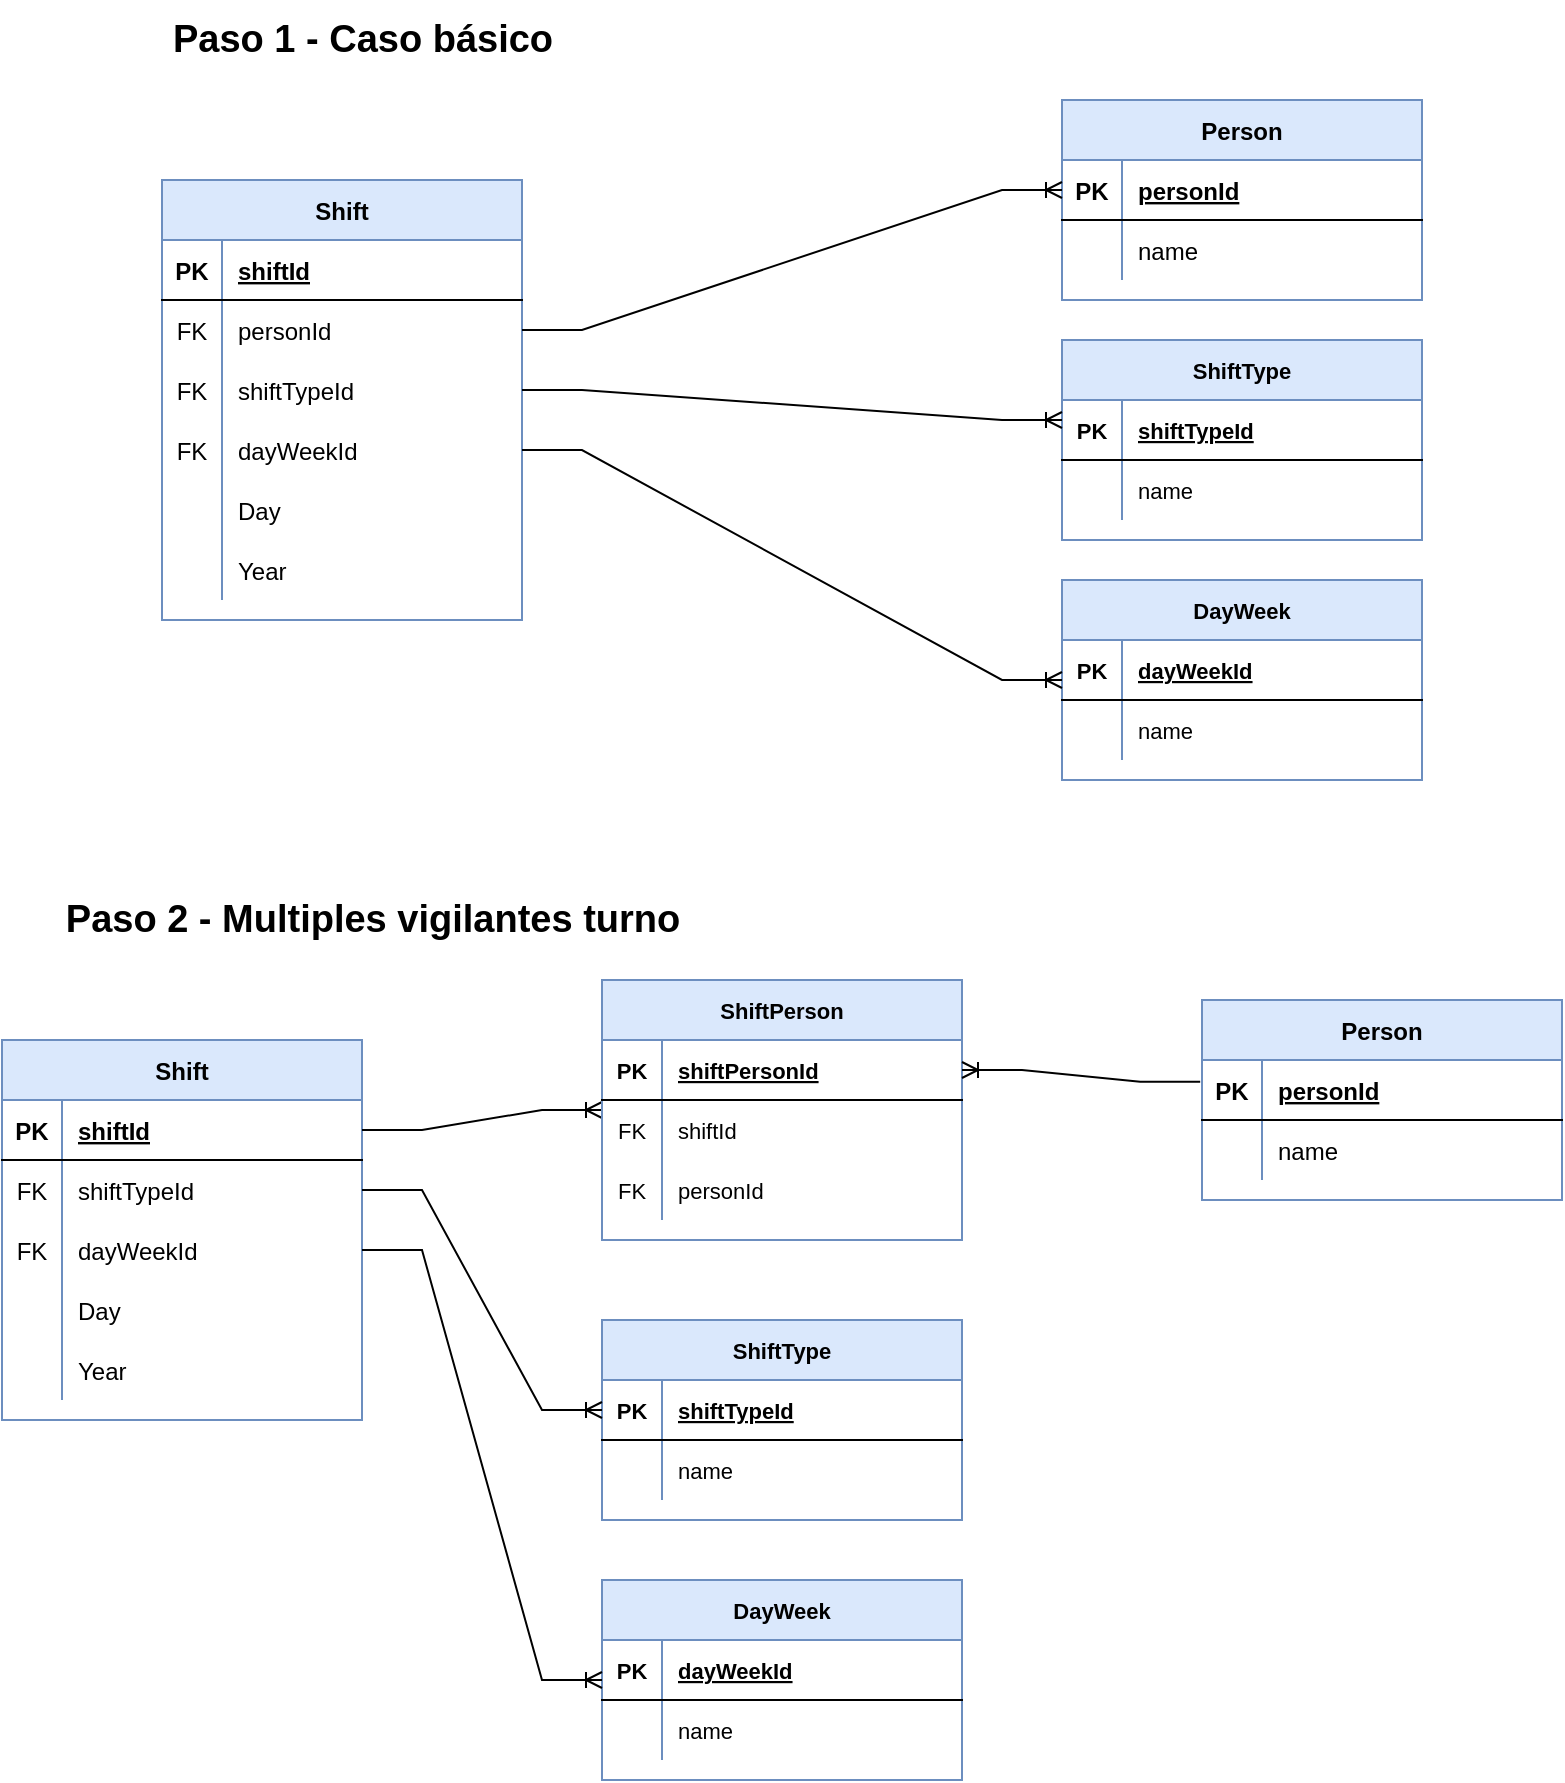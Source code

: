 <mxfile version="20.5.1" type="github">
  <diagram id="KJNnaU7EBGZ6ns3r611O" name="Página-1">
    <mxGraphModel dx="1422" dy="796" grid="1" gridSize="10" guides="1" tooltips="1" connect="1" arrows="1" fold="1" page="1" pageScale="1" pageWidth="827" pageHeight="1169" math="0" shadow="0">
      <root>
        <mxCell id="0" />
        <mxCell id="1" parent="0" />
        <mxCell id="e9mbfn2VbpA0fJl8xI5n-1" value="Person" style="shape=table;startSize=30;container=1;collapsible=1;childLayout=tableLayout;fixedRows=1;rowLines=0;fontStyle=1;align=center;resizeLast=1;fillColor=#dae8fc;strokeColor=#6c8ebf;" vertex="1" parent="1">
          <mxGeometry x="550" y="60" width="180" height="100" as="geometry" />
        </mxCell>
        <mxCell id="e9mbfn2VbpA0fJl8xI5n-2" value="" style="shape=tableRow;horizontal=0;startSize=0;swimlaneHead=0;swimlaneBody=0;fillColor=none;collapsible=0;dropTarget=0;points=[[0,0.5],[1,0.5]];portConstraint=eastwest;top=0;left=0;right=0;bottom=1;" vertex="1" parent="e9mbfn2VbpA0fJl8xI5n-1">
          <mxGeometry y="30" width="180" height="30" as="geometry" />
        </mxCell>
        <mxCell id="e9mbfn2VbpA0fJl8xI5n-3" value="PK" style="shape=partialRectangle;connectable=0;fillColor=none;top=0;left=0;bottom=0;right=0;fontStyle=1;overflow=hidden;" vertex="1" parent="e9mbfn2VbpA0fJl8xI5n-2">
          <mxGeometry width="30" height="30" as="geometry">
            <mxRectangle width="30" height="30" as="alternateBounds" />
          </mxGeometry>
        </mxCell>
        <mxCell id="e9mbfn2VbpA0fJl8xI5n-4" value="personId" style="shape=partialRectangle;connectable=0;fillColor=none;top=0;left=0;bottom=0;right=0;align=left;spacingLeft=6;fontStyle=5;overflow=hidden;" vertex="1" parent="e9mbfn2VbpA0fJl8xI5n-2">
          <mxGeometry x="30" width="150" height="30" as="geometry">
            <mxRectangle width="150" height="30" as="alternateBounds" />
          </mxGeometry>
        </mxCell>
        <mxCell id="e9mbfn2VbpA0fJl8xI5n-5" value="" style="shape=tableRow;horizontal=0;startSize=0;swimlaneHead=0;swimlaneBody=0;fillColor=none;collapsible=0;dropTarget=0;points=[[0,0.5],[1,0.5]];portConstraint=eastwest;top=0;left=0;right=0;bottom=0;" vertex="1" parent="e9mbfn2VbpA0fJl8xI5n-1">
          <mxGeometry y="60" width="180" height="30" as="geometry" />
        </mxCell>
        <mxCell id="e9mbfn2VbpA0fJl8xI5n-6" value="" style="shape=partialRectangle;connectable=0;fillColor=none;top=0;left=0;bottom=0;right=0;editable=1;overflow=hidden;" vertex="1" parent="e9mbfn2VbpA0fJl8xI5n-5">
          <mxGeometry width="30" height="30" as="geometry">
            <mxRectangle width="30" height="30" as="alternateBounds" />
          </mxGeometry>
        </mxCell>
        <mxCell id="e9mbfn2VbpA0fJl8xI5n-7" value="name" style="shape=partialRectangle;connectable=0;fillColor=none;top=0;left=0;bottom=0;right=0;align=left;spacingLeft=6;overflow=hidden;" vertex="1" parent="e9mbfn2VbpA0fJl8xI5n-5">
          <mxGeometry x="30" width="150" height="30" as="geometry">
            <mxRectangle width="150" height="30" as="alternateBounds" />
          </mxGeometry>
        </mxCell>
        <mxCell id="e9mbfn2VbpA0fJl8xI5n-14" value="Shift" style="shape=table;startSize=30;container=1;collapsible=1;childLayout=tableLayout;fixedRows=1;rowLines=0;fontStyle=1;align=center;resizeLast=1;fillColor=#dae8fc;strokeColor=#6c8ebf;" vertex="1" parent="1">
          <mxGeometry x="100" y="100" width="180" height="220" as="geometry" />
        </mxCell>
        <mxCell id="e9mbfn2VbpA0fJl8xI5n-15" value="" style="shape=tableRow;horizontal=0;startSize=0;swimlaneHead=0;swimlaneBody=0;fillColor=none;collapsible=0;dropTarget=0;points=[[0,0.5],[1,0.5]];portConstraint=eastwest;top=0;left=0;right=0;bottom=1;" vertex="1" parent="e9mbfn2VbpA0fJl8xI5n-14">
          <mxGeometry y="30" width="180" height="30" as="geometry" />
        </mxCell>
        <mxCell id="e9mbfn2VbpA0fJl8xI5n-16" value="PK" style="shape=partialRectangle;connectable=0;fillColor=none;top=0;left=0;bottom=0;right=0;fontStyle=1;overflow=hidden;" vertex="1" parent="e9mbfn2VbpA0fJl8xI5n-15">
          <mxGeometry width="30" height="30" as="geometry">
            <mxRectangle width="30" height="30" as="alternateBounds" />
          </mxGeometry>
        </mxCell>
        <mxCell id="e9mbfn2VbpA0fJl8xI5n-17" value="shiftId" style="shape=partialRectangle;connectable=0;fillColor=none;top=0;left=0;bottom=0;right=0;align=left;spacingLeft=6;fontStyle=5;overflow=hidden;" vertex="1" parent="e9mbfn2VbpA0fJl8xI5n-15">
          <mxGeometry x="30" width="150" height="30" as="geometry">
            <mxRectangle width="150" height="30" as="alternateBounds" />
          </mxGeometry>
        </mxCell>
        <mxCell id="e9mbfn2VbpA0fJl8xI5n-18" value="" style="shape=tableRow;horizontal=0;startSize=0;swimlaneHead=0;swimlaneBody=0;fillColor=none;collapsible=0;dropTarget=0;points=[[0,0.5],[1,0.5]];portConstraint=eastwest;top=0;left=0;right=0;bottom=0;" vertex="1" parent="e9mbfn2VbpA0fJl8xI5n-14">
          <mxGeometry y="60" width="180" height="30" as="geometry" />
        </mxCell>
        <mxCell id="e9mbfn2VbpA0fJl8xI5n-19" value="FK" style="shape=partialRectangle;connectable=0;fillColor=none;top=0;left=0;bottom=0;right=0;editable=1;overflow=hidden;" vertex="1" parent="e9mbfn2VbpA0fJl8xI5n-18">
          <mxGeometry width="30" height="30" as="geometry">
            <mxRectangle width="30" height="30" as="alternateBounds" />
          </mxGeometry>
        </mxCell>
        <mxCell id="e9mbfn2VbpA0fJl8xI5n-20" value="personId" style="shape=partialRectangle;connectable=0;fillColor=none;top=0;left=0;bottom=0;right=0;align=left;spacingLeft=6;overflow=hidden;" vertex="1" parent="e9mbfn2VbpA0fJl8xI5n-18">
          <mxGeometry x="30" width="150" height="30" as="geometry">
            <mxRectangle width="150" height="30" as="alternateBounds" />
          </mxGeometry>
        </mxCell>
        <mxCell id="e9mbfn2VbpA0fJl8xI5n-21" value="" style="shape=tableRow;horizontal=0;startSize=0;swimlaneHead=0;swimlaneBody=0;fillColor=none;collapsible=0;dropTarget=0;points=[[0,0.5],[1,0.5]];portConstraint=eastwest;top=0;left=0;right=0;bottom=0;" vertex="1" parent="e9mbfn2VbpA0fJl8xI5n-14">
          <mxGeometry y="90" width="180" height="30" as="geometry" />
        </mxCell>
        <mxCell id="e9mbfn2VbpA0fJl8xI5n-22" value="FK" style="shape=partialRectangle;connectable=0;fillColor=none;top=0;left=0;bottom=0;right=0;editable=1;overflow=hidden;" vertex="1" parent="e9mbfn2VbpA0fJl8xI5n-21">
          <mxGeometry width="30" height="30" as="geometry">
            <mxRectangle width="30" height="30" as="alternateBounds" />
          </mxGeometry>
        </mxCell>
        <mxCell id="e9mbfn2VbpA0fJl8xI5n-23" value="shiftTypeId" style="shape=partialRectangle;connectable=0;fillColor=none;top=0;left=0;bottom=0;right=0;align=left;spacingLeft=6;overflow=hidden;" vertex="1" parent="e9mbfn2VbpA0fJl8xI5n-21">
          <mxGeometry x="30" width="150" height="30" as="geometry">
            <mxRectangle width="150" height="30" as="alternateBounds" />
          </mxGeometry>
        </mxCell>
        <mxCell id="e9mbfn2VbpA0fJl8xI5n-24" value="" style="shape=tableRow;horizontal=0;startSize=0;swimlaneHead=0;swimlaneBody=0;fillColor=none;collapsible=0;dropTarget=0;points=[[0,0.5],[1,0.5]];portConstraint=eastwest;top=0;left=0;right=0;bottom=0;" vertex="1" parent="e9mbfn2VbpA0fJl8xI5n-14">
          <mxGeometry y="120" width="180" height="30" as="geometry" />
        </mxCell>
        <mxCell id="e9mbfn2VbpA0fJl8xI5n-25" value="FK" style="shape=partialRectangle;connectable=0;fillColor=none;top=0;left=0;bottom=0;right=0;editable=1;overflow=hidden;" vertex="1" parent="e9mbfn2VbpA0fJl8xI5n-24">
          <mxGeometry width="30" height="30" as="geometry">
            <mxRectangle width="30" height="30" as="alternateBounds" />
          </mxGeometry>
        </mxCell>
        <mxCell id="e9mbfn2VbpA0fJl8xI5n-26" value="dayWeekId" style="shape=partialRectangle;connectable=0;fillColor=none;top=0;left=0;bottom=0;right=0;align=left;spacingLeft=6;overflow=hidden;" vertex="1" parent="e9mbfn2VbpA0fJl8xI5n-24">
          <mxGeometry x="30" width="150" height="30" as="geometry">
            <mxRectangle width="150" height="30" as="alternateBounds" />
          </mxGeometry>
        </mxCell>
        <mxCell id="e9mbfn2VbpA0fJl8xI5n-30" value="" style="shape=tableRow;horizontal=0;startSize=0;swimlaneHead=0;swimlaneBody=0;fillColor=none;collapsible=0;dropTarget=0;points=[[0,0.5],[1,0.5]];portConstraint=eastwest;top=0;left=0;right=0;bottom=0;" vertex="1" parent="e9mbfn2VbpA0fJl8xI5n-14">
          <mxGeometry y="150" width="180" height="30" as="geometry" />
        </mxCell>
        <mxCell id="e9mbfn2VbpA0fJl8xI5n-31" value="" style="shape=partialRectangle;connectable=0;fillColor=none;top=0;left=0;bottom=0;right=0;editable=1;overflow=hidden;" vertex="1" parent="e9mbfn2VbpA0fJl8xI5n-30">
          <mxGeometry width="30" height="30" as="geometry">
            <mxRectangle width="30" height="30" as="alternateBounds" />
          </mxGeometry>
        </mxCell>
        <mxCell id="e9mbfn2VbpA0fJl8xI5n-32" value="Day" style="shape=partialRectangle;connectable=0;fillColor=none;top=0;left=0;bottom=0;right=0;align=left;spacingLeft=6;overflow=hidden;" vertex="1" parent="e9mbfn2VbpA0fJl8xI5n-30">
          <mxGeometry x="30" width="150" height="30" as="geometry">
            <mxRectangle width="150" height="30" as="alternateBounds" />
          </mxGeometry>
        </mxCell>
        <mxCell id="e9mbfn2VbpA0fJl8xI5n-27" value="" style="shape=tableRow;horizontal=0;startSize=0;swimlaneHead=0;swimlaneBody=0;fillColor=none;collapsible=0;dropTarget=0;points=[[0,0.5],[1,0.5]];portConstraint=eastwest;top=0;left=0;right=0;bottom=0;" vertex="1" parent="e9mbfn2VbpA0fJl8xI5n-14">
          <mxGeometry y="180" width="180" height="30" as="geometry" />
        </mxCell>
        <mxCell id="e9mbfn2VbpA0fJl8xI5n-28" value="" style="shape=partialRectangle;connectable=0;fillColor=none;top=0;left=0;bottom=0;right=0;editable=1;overflow=hidden;" vertex="1" parent="e9mbfn2VbpA0fJl8xI5n-27">
          <mxGeometry width="30" height="30" as="geometry">
            <mxRectangle width="30" height="30" as="alternateBounds" />
          </mxGeometry>
        </mxCell>
        <mxCell id="e9mbfn2VbpA0fJl8xI5n-29" value="Year" style="shape=partialRectangle;connectable=0;fillColor=none;top=0;left=0;bottom=0;right=0;align=left;spacingLeft=6;overflow=hidden;" vertex="1" parent="e9mbfn2VbpA0fJl8xI5n-27">
          <mxGeometry x="30" width="150" height="30" as="geometry">
            <mxRectangle width="150" height="30" as="alternateBounds" />
          </mxGeometry>
        </mxCell>
        <mxCell id="e9mbfn2VbpA0fJl8xI5n-33" value="" style="edgeStyle=entityRelationEdgeStyle;fontSize=12;html=1;endArrow=ERoneToMany;rounded=0;" edge="1" parent="1" source="e9mbfn2VbpA0fJl8xI5n-18" target="e9mbfn2VbpA0fJl8xI5n-2">
          <mxGeometry width="100" height="100" relative="1" as="geometry">
            <mxPoint x="450" y="160" as="sourcePoint" />
            <mxPoint x="460" y="540" as="targetPoint" />
          </mxGeometry>
        </mxCell>
        <mxCell id="e9mbfn2VbpA0fJl8xI5n-34" value="Paso 1 - Caso básico" style="text;html=1;align=center;verticalAlign=middle;resizable=0;points=[];autosize=1;strokeColor=none;fillColor=none;fontSize=19;fontStyle=1" vertex="1" parent="1">
          <mxGeometry x="95" y="10" width="210" height="40" as="geometry" />
        </mxCell>
        <mxCell id="e9mbfn2VbpA0fJl8xI5n-114" value="ShiftType" style="shape=table;startSize=30;container=1;collapsible=1;childLayout=tableLayout;fixedRows=1;rowLines=0;fontStyle=1;align=center;resizeLast=1;fontSize=11;fillColor=#dae8fc;strokeColor=#6c8ebf;" vertex="1" parent="1">
          <mxGeometry x="550" y="180" width="180" height="100" as="geometry" />
        </mxCell>
        <mxCell id="e9mbfn2VbpA0fJl8xI5n-115" value="" style="shape=tableRow;horizontal=0;startSize=0;swimlaneHead=0;swimlaneBody=0;fillColor=none;collapsible=0;dropTarget=0;points=[[0,0.5],[1,0.5]];portConstraint=eastwest;top=0;left=0;right=0;bottom=1;fontSize=11;" vertex="1" parent="e9mbfn2VbpA0fJl8xI5n-114">
          <mxGeometry y="30" width="180" height="30" as="geometry" />
        </mxCell>
        <mxCell id="e9mbfn2VbpA0fJl8xI5n-116" value="PK" style="shape=partialRectangle;connectable=0;fillColor=none;top=0;left=0;bottom=0;right=0;fontStyle=1;overflow=hidden;fontSize=11;" vertex="1" parent="e9mbfn2VbpA0fJl8xI5n-115">
          <mxGeometry width="30" height="30" as="geometry">
            <mxRectangle width="30" height="30" as="alternateBounds" />
          </mxGeometry>
        </mxCell>
        <mxCell id="e9mbfn2VbpA0fJl8xI5n-117" value="shiftTypeId" style="shape=partialRectangle;connectable=0;fillColor=none;top=0;left=0;bottom=0;right=0;align=left;spacingLeft=6;fontStyle=5;overflow=hidden;fontSize=11;" vertex="1" parent="e9mbfn2VbpA0fJl8xI5n-115">
          <mxGeometry x="30" width="150" height="30" as="geometry">
            <mxRectangle width="150" height="30" as="alternateBounds" />
          </mxGeometry>
        </mxCell>
        <mxCell id="e9mbfn2VbpA0fJl8xI5n-118" value="" style="shape=tableRow;horizontal=0;startSize=0;swimlaneHead=0;swimlaneBody=0;fillColor=none;collapsible=0;dropTarget=0;points=[[0,0.5],[1,0.5]];portConstraint=eastwest;top=0;left=0;right=0;bottom=0;fontSize=11;" vertex="1" parent="e9mbfn2VbpA0fJl8xI5n-114">
          <mxGeometry y="60" width="180" height="30" as="geometry" />
        </mxCell>
        <mxCell id="e9mbfn2VbpA0fJl8xI5n-119" value="" style="shape=partialRectangle;connectable=0;fillColor=none;top=0;left=0;bottom=0;right=0;editable=1;overflow=hidden;fontSize=11;" vertex="1" parent="e9mbfn2VbpA0fJl8xI5n-118">
          <mxGeometry width="30" height="30" as="geometry">
            <mxRectangle width="30" height="30" as="alternateBounds" />
          </mxGeometry>
        </mxCell>
        <mxCell id="e9mbfn2VbpA0fJl8xI5n-120" value="name" style="shape=partialRectangle;connectable=0;fillColor=none;top=0;left=0;bottom=0;right=0;align=left;spacingLeft=6;overflow=hidden;fontSize=11;" vertex="1" parent="e9mbfn2VbpA0fJl8xI5n-118">
          <mxGeometry x="30" width="150" height="30" as="geometry">
            <mxRectangle width="150" height="30" as="alternateBounds" />
          </mxGeometry>
        </mxCell>
        <mxCell id="e9mbfn2VbpA0fJl8xI5n-127" value="" style="edgeStyle=entityRelationEdgeStyle;fontSize=12;html=1;endArrow=ERoneToMany;rounded=0;exitX=1;exitY=0.5;exitDx=0;exitDy=0;" edge="1" parent="1" source="e9mbfn2VbpA0fJl8xI5n-21">
          <mxGeometry width="100" height="100" relative="1" as="geometry">
            <mxPoint x="510" y="220" as="sourcePoint" />
            <mxPoint x="550" y="220" as="targetPoint" />
          </mxGeometry>
        </mxCell>
        <mxCell id="e9mbfn2VbpA0fJl8xI5n-128" value="DayWeek" style="shape=table;startSize=30;container=1;collapsible=1;childLayout=tableLayout;fixedRows=1;rowLines=0;fontStyle=1;align=center;resizeLast=1;fontSize=11;fillColor=#dae8fc;strokeColor=#6c8ebf;" vertex="1" parent="1">
          <mxGeometry x="550" y="300" width="180" height="100" as="geometry" />
        </mxCell>
        <mxCell id="e9mbfn2VbpA0fJl8xI5n-129" value="" style="shape=tableRow;horizontal=0;startSize=0;swimlaneHead=0;swimlaneBody=0;fillColor=none;collapsible=0;dropTarget=0;points=[[0,0.5],[1,0.5]];portConstraint=eastwest;top=0;left=0;right=0;bottom=1;fontSize=11;" vertex="1" parent="e9mbfn2VbpA0fJl8xI5n-128">
          <mxGeometry y="30" width="180" height="30" as="geometry" />
        </mxCell>
        <mxCell id="e9mbfn2VbpA0fJl8xI5n-130" value="PK" style="shape=partialRectangle;connectable=0;fillColor=none;top=0;left=0;bottom=0;right=0;fontStyle=1;overflow=hidden;fontSize=11;" vertex="1" parent="e9mbfn2VbpA0fJl8xI5n-129">
          <mxGeometry width="30" height="30" as="geometry">
            <mxRectangle width="30" height="30" as="alternateBounds" />
          </mxGeometry>
        </mxCell>
        <mxCell id="e9mbfn2VbpA0fJl8xI5n-131" value="dayWeekId" style="shape=partialRectangle;connectable=0;fillColor=none;top=0;left=0;bottom=0;right=0;align=left;spacingLeft=6;fontStyle=5;overflow=hidden;fontSize=11;" vertex="1" parent="e9mbfn2VbpA0fJl8xI5n-129">
          <mxGeometry x="30" width="150" height="30" as="geometry">
            <mxRectangle width="150" height="30" as="alternateBounds" />
          </mxGeometry>
        </mxCell>
        <mxCell id="e9mbfn2VbpA0fJl8xI5n-132" value="" style="shape=tableRow;horizontal=0;startSize=0;swimlaneHead=0;swimlaneBody=0;fillColor=none;collapsible=0;dropTarget=0;points=[[0,0.5],[1,0.5]];portConstraint=eastwest;top=0;left=0;right=0;bottom=0;fontSize=11;" vertex="1" parent="e9mbfn2VbpA0fJl8xI5n-128">
          <mxGeometry y="60" width="180" height="30" as="geometry" />
        </mxCell>
        <mxCell id="e9mbfn2VbpA0fJl8xI5n-133" value="" style="shape=partialRectangle;connectable=0;fillColor=none;top=0;left=0;bottom=0;right=0;editable=1;overflow=hidden;fontSize=11;" vertex="1" parent="e9mbfn2VbpA0fJl8xI5n-132">
          <mxGeometry width="30" height="30" as="geometry">
            <mxRectangle width="30" height="30" as="alternateBounds" />
          </mxGeometry>
        </mxCell>
        <mxCell id="e9mbfn2VbpA0fJl8xI5n-134" value="name" style="shape=partialRectangle;connectable=0;fillColor=none;top=0;left=0;bottom=0;right=0;align=left;spacingLeft=6;overflow=hidden;fontSize=11;" vertex="1" parent="e9mbfn2VbpA0fJl8xI5n-132">
          <mxGeometry x="30" width="150" height="30" as="geometry">
            <mxRectangle width="150" height="30" as="alternateBounds" />
          </mxGeometry>
        </mxCell>
        <mxCell id="e9mbfn2VbpA0fJl8xI5n-141" value="" style="edgeStyle=entityRelationEdgeStyle;fontSize=12;html=1;endArrow=ERoneToMany;rounded=0;exitX=1;exitY=0.5;exitDx=0;exitDy=0;" edge="1" parent="1" source="e9mbfn2VbpA0fJl8xI5n-24" target="e9mbfn2VbpA0fJl8xI5n-128">
          <mxGeometry width="100" height="100" relative="1" as="geometry">
            <mxPoint x="420" y="340" as="sourcePoint" />
            <mxPoint x="520" y="240" as="targetPoint" />
          </mxGeometry>
        </mxCell>
        <mxCell id="e9mbfn2VbpA0fJl8xI5n-143" value="Paso 2 - Multiples vigilantes turno&lt;br&gt;" style="text;html=1;align=center;verticalAlign=middle;resizable=0;points=[];autosize=1;strokeColor=none;fillColor=none;fontSize=19;fontStyle=1" vertex="1" parent="1">
          <mxGeometry x="40" y="450" width="330" height="40" as="geometry" />
        </mxCell>
        <mxCell id="e9mbfn2VbpA0fJl8xI5n-150" value="Shift" style="shape=table;startSize=30;container=1;collapsible=1;childLayout=tableLayout;fixedRows=1;rowLines=0;fontStyle=1;align=center;resizeLast=1;fillColor=#dae8fc;strokeColor=#6c8ebf;" vertex="1" parent="1">
          <mxGeometry x="20" y="530" width="180" height="190" as="geometry" />
        </mxCell>
        <mxCell id="e9mbfn2VbpA0fJl8xI5n-151" value="" style="shape=tableRow;horizontal=0;startSize=0;swimlaneHead=0;swimlaneBody=0;fillColor=none;collapsible=0;dropTarget=0;points=[[0,0.5],[1,0.5]];portConstraint=eastwest;top=0;left=0;right=0;bottom=1;" vertex="1" parent="e9mbfn2VbpA0fJl8xI5n-150">
          <mxGeometry y="30" width="180" height="30" as="geometry" />
        </mxCell>
        <mxCell id="e9mbfn2VbpA0fJl8xI5n-152" value="PK" style="shape=partialRectangle;connectable=0;fillColor=none;top=0;left=0;bottom=0;right=0;fontStyle=1;overflow=hidden;" vertex="1" parent="e9mbfn2VbpA0fJl8xI5n-151">
          <mxGeometry width="30" height="30" as="geometry">
            <mxRectangle width="30" height="30" as="alternateBounds" />
          </mxGeometry>
        </mxCell>
        <mxCell id="e9mbfn2VbpA0fJl8xI5n-153" value="shiftId" style="shape=partialRectangle;connectable=0;fillColor=none;top=0;left=0;bottom=0;right=0;align=left;spacingLeft=6;fontStyle=5;overflow=hidden;" vertex="1" parent="e9mbfn2VbpA0fJl8xI5n-151">
          <mxGeometry x="30" width="150" height="30" as="geometry">
            <mxRectangle width="150" height="30" as="alternateBounds" />
          </mxGeometry>
        </mxCell>
        <mxCell id="e9mbfn2VbpA0fJl8xI5n-157" value="" style="shape=tableRow;horizontal=0;startSize=0;swimlaneHead=0;swimlaneBody=0;fillColor=none;collapsible=0;dropTarget=0;points=[[0,0.5],[1,0.5]];portConstraint=eastwest;top=0;left=0;right=0;bottom=0;" vertex="1" parent="e9mbfn2VbpA0fJl8xI5n-150">
          <mxGeometry y="60" width="180" height="30" as="geometry" />
        </mxCell>
        <mxCell id="e9mbfn2VbpA0fJl8xI5n-158" value="FK" style="shape=partialRectangle;connectable=0;fillColor=none;top=0;left=0;bottom=0;right=0;editable=1;overflow=hidden;" vertex="1" parent="e9mbfn2VbpA0fJl8xI5n-157">
          <mxGeometry width="30" height="30" as="geometry">
            <mxRectangle width="30" height="30" as="alternateBounds" />
          </mxGeometry>
        </mxCell>
        <mxCell id="e9mbfn2VbpA0fJl8xI5n-159" value="shiftTypeId" style="shape=partialRectangle;connectable=0;fillColor=none;top=0;left=0;bottom=0;right=0;align=left;spacingLeft=6;overflow=hidden;" vertex="1" parent="e9mbfn2VbpA0fJl8xI5n-157">
          <mxGeometry x="30" width="150" height="30" as="geometry">
            <mxRectangle width="150" height="30" as="alternateBounds" />
          </mxGeometry>
        </mxCell>
        <mxCell id="e9mbfn2VbpA0fJl8xI5n-160" value="" style="shape=tableRow;horizontal=0;startSize=0;swimlaneHead=0;swimlaneBody=0;fillColor=none;collapsible=0;dropTarget=0;points=[[0,0.5],[1,0.5]];portConstraint=eastwest;top=0;left=0;right=0;bottom=0;" vertex="1" parent="e9mbfn2VbpA0fJl8xI5n-150">
          <mxGeometry y="90" width="180" height="30" as="geometry" />
        </mxCell>
        <mxCell id="e9mbfn2VbpA0fJl8xI5n-161" value="FK" style="shape=partialRectangle;connectable=0;fillColor=none;top=0;left=0;bottom=0;right=0;editable=1;overflow=hidden;" vertex="1" parent="e9mbfn2VbpA0fJl8xI5n-160">
          <mxGeometry width="30" height="30" as="geometry">
            <mxRectangle width="30" height="30" as="alternateBounds" />
          </mxGeometry>
        </mxCell>
        <mxCell id="e9mbfn2VbpA0fJl8xI5n-162" value="dayWeekId" style="shape=partialRectangle;connectable=0;fillColor=none;top=0;left=0;bottom=0;right=0;align=left;spacingLeft=6;overflow=hidden;" vertex="1" parent="e9mbfn2VbpA0fJl8xI5n-160">
          <mxGeometry x="30" width="150" height="30" as="geometry">
            <mxRectangle width="150" height="30" as="alternateBounds" />
          </mxGeometry>
        </mxCell>
        <mxCell id="e9mbfn2VbpA0fJl8xI5n-163" value="" style="shape=tableRow;horizontal=0;startSize=0;swimlaneHead=0;swimlaneBody=0;fillColor=none;collapsible=0;dropTarget=0;points=[[0,0.5],[1,0.5]];portConstraint=eastwest;top=0;left=0;right=0;bottom=0;" vertex="1" parent="e9mbfn2VbpA0fJl8xI5n-150">
          <mxGeometry y="120" width="180" height="30" as="geometry" />
        </mxCell>
        <mxCell id="e9mbfn2VbpA0fJl8xI5n-164" value="" style="shape=partialRectangle;connectable=0;fillColor=none;top=0;left=0;bottom=0;right=0;editable=1;overflow=hidden;" vertex="1" parent="e9mbfn2VbpA0fJl8xI5n-163">
          <mxGeometry width="30" height="30" as="geometry">
            <mxRectangle width="30" height="30" as="alternateBounds" />
          </mxGeometry>
        </mxCell>
        <mxCell id="e9mbfn2VbpA0fJl8xI5n-165" value="Day" style="shape=partialRectangle;connectable=0;fillColor=none;top=0;left=0;bottom=0;right=0;align=left;spacingLeft=6;overflow=hidden;" vertex="1" parent="e9mbfn2VbpA0fJl8xI5n-163">
          <mxGeometry x="30" width="150" height="30" as="geometry">
            <mxRectangle width="150" height="30" as="alternateBounds" />
          </mxGeometry>
        </mxCell>
        <mxCell id="e9mbfn2VbpA0fJl8xI5n-166" value="" style="shape=tableRow;horizontal=0;startSize=0;swimlaneHead=0;swimlaneBody=0;fillColor=none;collapsible=0;dropTarget=0;points=[[0,0.5],[1,0.5]];portConstraint=eastwest;top=0;left=0;right=0;bottom=0;" vertex="1" parent="e9mbfn2VbpA0fJl8xI5n-150">
          <mxGeometry y="150" width="180" height="30" as="geometry" />
        </mxCell>
        <mxCell id="e9mbfn2VbpA0fJl8xI5n-167" value="" style="shape=partialRectangle;connectable=0;fillColor=none;top=0;left=0;bottom=0;right=0;editable=1;overflow=hidden;" vertex="1" parent="e9mbfn2VbpA0fJl8xI5n-166">
          <mxGeometry width="30" height="30" as="geometry">
            <mxRectangle width="30" height="30" as="alternateBounds" />
          </mxGeometry>
        </mxCell>
        <mxCell id="e9mbfn2VbpA0fJl8xI5n-168" value="Year" style="shape=partialRectangle;connectable=0;fillColor=none;top=0;left=0;bottom=0;right=0;align=left;spacingLeft=6;overflow=hidden;" vertex="1" parent="e9mbfn2VbpA0fJl8xI5n-166">
          <mxGeometry x="30" width="150" height="30" as="geometry">
            <mxRectangle width="150" height="30" as="alternateBounds" />
          </mxGeometry>
        </mxCell>
        <mxCell id="e9mbfn2VbpA0fJl8xI5n-169" value="" style="edgeStyle=entityRelationEdgeStyle;fontSize=12;html=1;endArrow=ERoneToMany;rounded=0;" edge="1" parent="1" source="e9mbfn2VbpA0fJl8xI5n-151" target="e9mbfn2VbpA0fJl8xI5n-193">
          <mxGeometry width="100" height="100" relative="1" as="geometry">
            <mxPoint x="200" y="605" as="sourcePoint" />
            <mxPoint x="270" y="530" as="targetPoint" />
          </mxGeometry>
        </mxCell>
        <mxCell id="e9mbfn2VbpA0fJl8xI5n-170" value="ShiftType" style="shape=table;startSize=30;container=1;collapsible=1;childLayout=tableLayout;fixedRows=1;rowLines=0;fontStyle=1;align=center;resizeLast=1;fontSize=11;fillColor=#dae8fc;strokeColor=#6c8ebf;" vertex="1" parent="1">
          <mxGeometry x="320" y="670" width="180" height="100" as="geometry" />
        </mxCell>
        <mxCell id="e9mbfn2VbpA0fJl8xI5n-171" value="" style="shape=tableRow;horizontal=0;startSize=0;swimlaneHead=0;swimlaneBody=0;fillColor=none;collapsible=0;dropTarget=0;points=[[0,0.5],[1,0.5]];portConstraint=eastwest;top=0;left=0;right=0;bottom=1;fontSize=11;" vertex="1" parent="e9mbfn2VbpA0fJl8xI5n-170">
          <mxGeometry y="30" width="180" height="30" as="geometry" />
        </mxCell>
        <mxCell id="e9mbfn2VbpA0fJl8xI5n-172" value="PK" style="shape=partialRectangle;connectable=0;fillColor=none;top=0;left=0;bottom=0;right=0;fontStyle=1;overflow=hidden;fontSize=11;" vertex="1" parent="e9mbfn2VbpA0fJl8xI5n-171">
          <mxGeometry width="30" height="30" as="geometry">
            <mxRectangle width="30" height="30" as="alternateBounds" />
          </mxGeometry>
        </mxCell>
        <mxCell id="e9mbfn2VbpA0fJl8xI5n-173" value="shiftTypeId" style="shape=partialRectangle;connectable=0;fillColor=none;top=0;left=0;bottom=0;right=0;align=left;spacingLeft=6;fontStyle=5;overflow=hidden;fontSize=11;" vertex="1" parent="e9mbfn2VbpA0fJl8xI5n-171">
          <mxGeometry x="30" width="150" height="30" as="geometry">
            <mxRectangle width="150" height="30" as="alternateBounds" />
          </mxGeometry>
        </mxCell>
        <mxCell id="e9mbfn2VbpA0fJl8xI5n-174" value="" style="shape=tableRow;horizontal=0;startSize=0;swimlaneHead=0;swimlaneBody=0;fillColor=none;collapsible=0;dropTarget=0;points=[[0,0.5],[1,0.5]];portConstraint=eastwest;top=0;left=0;right=0;bottom=0;fontSize=11;" vertex="1" parent="e9mbfn2VbpA0fJl8xI5n-170">
          <mxGeometry y="60" width="180" height="30" as="geometry" />
        </mxCell>
        <mxCell id="e9mbfn2VbpA0fJl8xI5n-175" value="" style="shape=partialRectangle;connectable=0;fillColor=none;top=0;left=0;bottom=0;right=0;editable=1;overflow=hidden;fontSize=11;" vertex="1" parent="e9mbfn2VbpA0fJl8xI5n-174">
          <mxGeometry width="30" height="30" as="geometry">
            <mxRectangle width="30" height="30" as="alternateBounds" />
          </mxGeometry>
        </mxCell>
        <mxCell id="e9mbfn2VbpA0fJl8xI5n-176" value="name" style="shape=partialRectangle;connectable=0;fillColor=none;top=0;left=0;bottom=0;right=0;align=left;spacingLeft=6;overflow=hidden;fontSize=11;" vertex="1" parent="e9mbfn2VbpA0fJl8xI5n-174">
          <mxGeometry x="30" width="150" height="30" as="geometry">
            <mxRectangle width="150" height="30" as="alternateBounds" />
          </mxGeometry>
        </mxCell>
        <mxCell id="e9mbfn2VbpA0fJl8xI5n-177" value="" style="edgeStyle=entityRelationEdgeStyle;fontSize=12;html=1;endArrow=ERoneToMany;rounded=0;exitX=1;exitY=0.5;exitDx=0;exitDy=0;entryX=0;entryY=0.5;entryDx=0;entryDy=0;" edge="1" parent="1" source="e9mbfn2VbpA0fJl8xI5n-157" target="e9mbfn2VbpA0fJl8xI5n-171">
          <mxGeometry width="100" height="100" relative="1" as="geometry">
            <mxPoint x="430" y="650" as="sourcePoint" />
            <mxPoint x="470.0" y="650.0" as="targetPoint" />
          </mxGeometry>
        </mxCell>
        <mxCell id="e9mbfn2VbpA0fJl8xI5n-178" value="DayWeek" style="shape=table;startSize=30;container=1;collapsible=1;childLayout=tableLayout;fixedRows=1;rowLines=0;fontStyle=1;align=center;resizeLast=1;fontSize=11;fillColor=#dae8fc;strokeColor=#6c8ebf;" vertex="1" parent="1">
          <mxGeometry x="320" y="800" width="180" height="100" as="geometry" />
        </mxCell>
        <mxCell id="e9mbfn2VbpA0fJl8xI5n-179" value="" style="shape=tableRow;horizontal=0;startSize=0;swimlaneHead=0;swimlaneBody=0;fillColor=none;collapsible=0;dropTarget=0;points=[[0,0.5],[1,0.5]];portConstraint=eastwest;top=0;left=0;right=0;bottom=1;fontSize=11;" vertex="1" parent="e9mbfn2VbpA0fJl8xI5n-178">
          <mxGeometry y="30" width="180" height="30" as="geometry" />
        </mxCell>
        <mxCell id="e9mbfn2VbpA0fJl8xI5n-180" value="PK" style="shape=partialRectangle;connectable=0;fillColor=none;top=0;left=0;bottom=0;right=0;fontStyle=1;overflow=hidden;fontSize=11;" vertex="1" parent="e9mbfn2VbpA0fJl8xI5n-179">
          <mxGeometry width="30" height="30" as="geometry">
            <mxRectangle width="30" height="30" as="alternateBounds" />
          </mxGeometry>
        </mxCell>
        <mxCell id="e9mbfn2VbpA0fJl8xI5n-181" value="dayWeekId" style="shape=partialRectangle;connectable=0;fillColor=none;top=0;left=0;bottom=0;right=0;align=left;spacingLeft=6;fontStyle=5;overflow=hidden;fontSize=11;" vertex="1" parent="e9mbfn2VbpA0fJl8xI5n-179">
          <mxGeometry x="30" width="150" height="30" as="geometry">
            <mxRectangle width="150" height="30" as="alternateBounds" />
          </mxGeometry>
        </mxCell>
        <mxCell id="e9mbfn2VbpA0fJl8xI5n-182" value="" style="shape=tableRow;horizontal=0;startSize=0;swimlaneHead=0;swimlaneBody=0;fillColor=none;collapsible=0;dropTarget=0;points=[[0,0.5],[1,0.5]];portConstraint=eastwest;top=0;left=0;right=0;bottom=0;fontSize=11;" vertex="1" parent="e9mbfn2VbpA0fJl8xI5n-178">
          <mxGeometry y="60" width="180" height="30" as="geometry" />
        </mxCell>
        <mxCell id="e9mbfn2VbpA0fJl8xI5n-183" value="" style="shape=partialRectangle;connectable=0;fillColor=none;top=0;left=0;bottom=0;right=0;editable=1;overflow=hidden;fontSize=11;" vertex="1" parent="e9mbfn2VbpA0fJl8xI5n-182">
          <mxGeometry width="30" height="30" as="geometry">
            <mxRectangle width="30" height="30" as="alternateBounds" />
          </mxGeometry>
        </mxCell>
        <mxCell id="e9mbfn2VbpA0fJl8xI5n-184" value="name" style="shape=partialRectangle;connectable=0;fillColor=none;top=0;left=0;bottom=0;right=0;align=left;spacingLeft=6;overflow=hidden;fontSize=11;" vertex="1" parent="e9mbfn2VbpA0fJl8xI5n-182">
          <mxGeometry x="30" width="150" height="30" as="geometry">
            <mxRectangle width="150" height="30" as="alternateBounds" />
          </mxGeometry>
        </mxCell>
        <mxCell id="e9mbfn2VbpA0fJl8xI5n-185" value="" style="edgeStyle=entityRelationEdgeStyle;fontSize=12;html=1;endArrow=ERoneToMany;rounded=0;exitX=1;exitY=0.5;exitDx=0;exitDy=0;" edge="1" parent="1" source="e9mbfn2VbpA0fJl8xI5n-160" target="e9mbfn2VbpA0fJl8xI5n-178">
          <mxGeometry width="100" height="100" relative="1" as="geometry">
            <mxPoint x="340" y="770" as="sourcePoint" />
            <mxPoint x="440" y="670" as="targetPoint" />
          </mxGeometry>
        </mxCell>
        <mxCell id="e9mbfn2VbpA0fJl8xI5n-186" value="Person" style="shape=table;startSize=30;container=1;collapsible=1;childLayout=tableLayout;fixedRows=1;rowLines=0;fontStyle=1;align=center;resizeLast=1;fillColor=#dae8fc;strokeColor=#6c8ebf;" vertex="1" parent="1">
          <mxGeometry x="620" y="510" width="180" height="100" as="geometry" />
        </mxCell>
        <mxCell id="e9mbfn2VbpA0fJl8xI5n-187" value="" style="shape=tableRow;horizontal=0;startSize=0;swimlaneHead=0;swimlaneBody=0;fillColor=none;collapsible=0;dropTarget=0;points=[[0,0.5],[1,0.5]];portConstraint=eastwest;top=0;left=0;right=0;bottom=1;" vertex="1" parent="e9mbfn2VbpA0fJl8xI5n-186">
          <mxGeometry y="30" width="180" height="30" as="geometry" />
        </mxCell>
        <mxCell id="e9mbfn2VbpA0fJl8xI5n-188" value="PK" style="shape=partialRectangle;connectable=0;fillColor=none;top=0;left=0;bottom=0;right=0;fontStyle=1;overflow=hidden;" vertex="1" parent="e9mbfn2VbpA0fJl8xI5n-187">
          <mxGeometry width="30" height="30" as="geometry">
            <mxRectangle width="30" height="30" as="alternateBounds" />
          </mxGeometry>
        </mxCell>
        <mxCell id="e9mbfn2VbpA0fJl8xI5n-189" value="personId" style="shape=partialRectangle;connectable=0;fillColor=none;top=0;left=0;bottom=0;right=0;align=left;spacingLeft=6;fontStyle=5;overflow=hidden;" vertex="1" parent="e9mbfn2VbpA0fJl8xI5n-187">
          <mxGeometry x="30" width="150" height="30" as="geometry">
            <mxRectangle width="150" height="30" as="alternateBounds" />
          </mxGeometry>
        </mxCell>
        <mxCell id="e9mbfn2VbpA0fJl8xI5n-190" value="" style="shape=tableRow;horizontal=0;startSize=0;swimlaneHead=0;swimlaneBody=0;fillColor=none;collapsible=0;dropTarget=0;points=[[0,0.5],[1,0.5]];portConstraint=eastwest;top=0;left=0;right=0;bottom=0;" vertex="1" parent="e9mbfn2VbpA0fJl8xI5n-186">
          <mxGeometry y="60" width="180" height="30" as="geometry" />
        </mxCell>
        <mxCell id="e9mbfn2VbpA0fJl8xI5n-191" value="" style="shape=partialRectangle;connectable=0;fillColor=none;top=0;left=0;bottom=0;right=0;editable=1;overflow=hidden;" vertex="1" parent="e9mbfn2VbpA0fJl8xI5n-190">
          <mxGeometry width="30" height="30" as="geometry">
            <mxRectangle width="30" height="30" as="alternateBounds" />
          </mxGeometry>
        </mxCell>
        <mxCell id="e9mbfn2VbpA0fJl8xI5n-192" value="name" style="shape=partialRectangle;connectable=0;fillColor=none;top=0;left=0;bottom=0;right=0;align=left;spacingLeft=6;overflow=hidden;" vertex="1" parent="e9mbfn2VbpA0fJl8xI5n-190">
          <mxGeometry x="30" width="150" height="30" as="geometry">
            <mxRectangle width="150" height="30" as="alternateBounds" />
          </mxGeometry>
        </mxCell>
        <mxCell id="e9mbfn2VbpA0fJl8xI5n-193" value="ShiftPerson" style="shape=table;startSize=30;container=1;collapsible=1;childLayout=tableLayout;fixedRows=1;rowLines=0;fontStyle=1;align=center;resizeLast=1;fontSize=11;fillColor=#dae8fc;strokeColor=#6c8ebf;" vertex="1" parent="1">
          <mxGeometry x="320.0" y="500" width="180" height="130" as="geometry" />
        </mxCell>
        <mxCell id="e9mbfn2VbpA0fJl8xI5n-194" value="" style="shape=tableRow;horizontal=0;startSize=0;swimlaneHead=0;swimlaneBody=0;fillColor=none;collapsible=0;dropTarget=0;points=[[0,0.5],[1,0.5]];portConstraint=eastwest;top=0;left=0;right=0;bottom=1;fontSize=11;" vertex="1" parent="e9mbfn2VbpA0fJl8xI5n-193">
          <mxGeometry y="30" width="180" height="30" as="geometry" />
        </mxCell>
        <mxCell id="e9mbfn2VbpA0fJl8xI5n-195" value="PK" style="shape=partialRectangle;connectable=0;fillColor=none;top=0;left=0;bottom=0;right=0;fontStyle=1;overflow=hidden;fontSize=11;" vertex="1" parent="e9mbfn2VbpA0fJl8xI5n-194">
          <mxGeometry width="30" height="30" as="geometry">
            <mxRectangle width="30" height="30" as="alternateBounds" />
          </mxGeometry>
        </mxCell>
        <mxCell id="e9mbfn2VbpA0fJl8xI5n-196" value="shiftPersonId" style="shape=partialRectangle;connectable=0;fillColor=none;top=0;left=0;bottom=0;right=0;align=left;spacingLeft=6;fontStyle=5;overflow=hidden;fontSize=11;" vertex="1" parent="e9mbfn2VbpA0fJl8xI5n-194">
          <mxGeometry x="30" width="150" height="30" as="geometry">
            <mxRectangle width="150" height="30" as="alternateBounds" />
          </mxGeometry>
        </mxCell>
        <mxCell id="e9mbfn2VbpA0fJl8xI5n-197" value="" style="shape=tableRow;horizontal=0;startSize=0;swimlaneHead=0;swimlaneBody=0;fillColor=none;collapsible=0;dropTarget=0;points=[[0,0.5],[1,0.5]];portConstraint=eastwest;top=0;left=0;right=0;bottom=0;fontSize=11;" vertex="1" parent="e9mbfn2VbpA0fJl8xI5n-193">
          <mxGeometry y="60" width="180" height="30" as="geometry" />
        </mxCell>
        <mxCell id="e9mbfn2VbpA0fJl8xI5n-198" value="FK" style="shape=partialRectangle;connectable=0;fillColor=none;top=0;left=0;bottom=0;right=0;editable=1;overflow=hidden;fontSize=11;" vertex="1" parent="e9mbfn2VbpA0fJl8xI5n-197">
          <mxGeometry width="30" height="30" as="geometry">
            <mxRectangle width="30" height="30" as="alternateBounds" />
          </mxGeometry>
        </mxCell>
        <mxCell id="e9mbfn2VbpA0fJl8xI5n-199" value="shiftId" style="shape=partialRectangle;connectable=0;fillColor=none;top=0;left=0;bottom=0;right=0;align=left;spacingLeft=6;overflow=hidden;fontSize=11;" vertex="1" parent="e9mbfn2VbpA0fJl8xI5n-197">
          <mxGeometry x="30" width="150" height="30" as="geometry">
            <mxRectangle width="150" height="30" as="alternateBounds" />
          </mxGeometry>
        </mxCell>
        <mxCell id="e9mbfn2VbpA0fJl8xI5n-200" value="" style="shape=tableRow;horizontal=0;startSize=0;swimlaneHead=0;swimlaneBody=0;fillColor=none;collapsible=0;dropTarget=0;points=[[0,0.5],[1,0.5]];portConstraint=eastwest;top=0;left=0;right=0;bottom=0;fontSize=11;" vertex="1" parent="e9mbfn2VbpA0fJl8xI5n-193">
          <mxGeometry y="90" width="180" height="30" as="geometry" />
        </mxCell>
        <mxCell id="e9mbfn2VbpA0fJl8xI5n-201" value="FK" style="shape=partialRectangle;connectable=0;fillColor=none;top=0;left=0;bottom=0;right=0;editable=1;overflow=hidden;fontSize=11;" vertex="1" parent="e9mbfn2VbpA0fJl8xI5n-200">
          <mxGeometry width="30" height="30" as="geometry">
            <mxRectangle width="30" height="30" as="alternateBounds" />
          </mxGeometry>
        </mxCell>
        <mxCell id="e9mbfn2VbpA0fJl8xI5n-202" value="personId" style="shape=partialRectangle;connectable=0;fillColor=none;top=0;left=0;bottom=0;right=0;align=left;spacingLeft=6;overflow=hidden;fontSize=11;" vertex="1" parent="e9mbfn2VbpA0fJl8xI5n-200">
          <mxGeometry x="30" width="150" height="30" as="geometry">
            <mxRectangle width="150" height="30" as="alternateBounds" />
          </mxGeometry>
        </mxCell>
        <mxCell id="e9mbfn2VbpA0fJl8xI5n-206" value="" style="edgeStyle=entityRelationEdgeStyle;fontSize=12;html=1;endArrow=ERoneToMany;rounded=0;exitX=-0.005;exitY=0.363;exitDx=0;exitDy=0;exitPerimeter=0;entryX=1;entryY=0.5;entryDx=0;entryDy=0;" edge="1" parent="1" source="e9mbfn2VbpA0fJl8xI5n-187" target="e9mbfn2VbpA0fJl8xI5n-194">
          <mxGeometry width="100" height="100" relative="1" as="geometry">
            <mxPoint x="420" y="600" as="sourcePoint" />
            <mxPoint x="520" y="500" as="targetPoint" />
          </mxGeometry>
        </mxCell>
      </root>
    </mxGraphModel>
  </diagram>
</mxfile>
